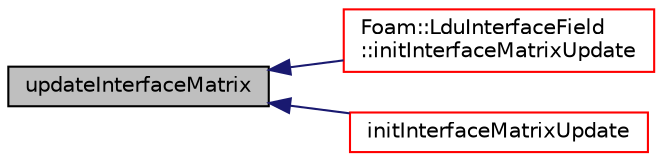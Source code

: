 digraph "updateInterfaceMatrix"
{
  bgcolor="transparent";
  edge [fontname="Helvetica",fontsize="10",labelfontname="Helvetica",labelfontsize="10"];
  node [fontname="Helvetica",fontsize="10",shape=record];
  rankdir="LR";
  Node1 [label="updateInterfaceMatrix",height=0.2,width=0.4,color="black", fillcolor="grey75", style="filled", fontcolor="black"];
  Node1 -> Node2 [dir="back",color="midnightblue",fontsize="10",style="solid",fontname="Helvetica"];
  Node2 [label="Foam::LduInterfaceField\l::initInterfaceMatrixUpdate",height=0.2,width=0.4,color="red",URL="$a01309.html#aa981d04cb6e9cfa5ebf24ff8136b1311",tooltip="Initialise neighbour matrix update. "];
  Node1 -> Node3 [dir="back",color="midnightblue",fontsize="10",style="solid",fontname="Helvetica"];
  Node3 [label="initInterfaceMatrixUpdate",height=0.2,width=0.4,color="red",URL="$a01308.html#a2091f32d991309d10db93ca13a76b9bd",tooltip="Initialise neighbour matrix update. "];
}
